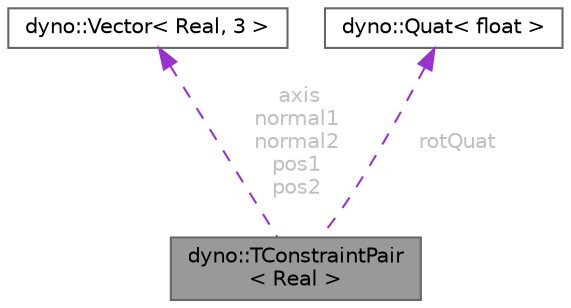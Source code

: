 digraph "dyno::TConstraintPair&lt; Real &gt;"
{
 // LATEX_PDF_SIZE
  bgcolor="transparent";
  edge [fontname=Helvetica,fontsize=10,labelfontname=Helvetica,labelfontsize=10];
  node [fontname=Helvetica,fontsize=10,shape=box,height=0.2,width=0.4];
  Node1 [id="Node000001",label="dyno::TConstraintPair\l\< Real \>",height=0.2,width=0.4,color="gray40", fillcolor="grey60", style="filled", fontcolor="black",tooltip=" "];
  Node2 -> Node1 [id="edge1_Node000001_Node000002",dir="back",color="darkorchid3",style="dashed",tooltip=" ",label=" axis\nnormal1\nnormal2\npos1\npos2",fontcolor="grey" ];
  Node2 [id="Node000002",label="dyno::Vector\< Real, 3 \>",height=0.2,width=0.4,color="gray40", fillcolor="white", style="filled",URL="$classdyno_1_1_vector.html",tooltip=" "];
  Node3 -> Node1 [id="edge2_Node000001_Node000003",dir="back",color="darkorchid3",style="dashed",tooltip=" ",label=" rotQuat",fontcolor="grey" ];
  Node3 [id="Node000003",label="dyno::Quat\< float \>",height=0.2,width=0.4,color="gray40", fillcolor="white", style="filled",URL="$classdyno_1_1_quat.html",tooltip=" "];
}

